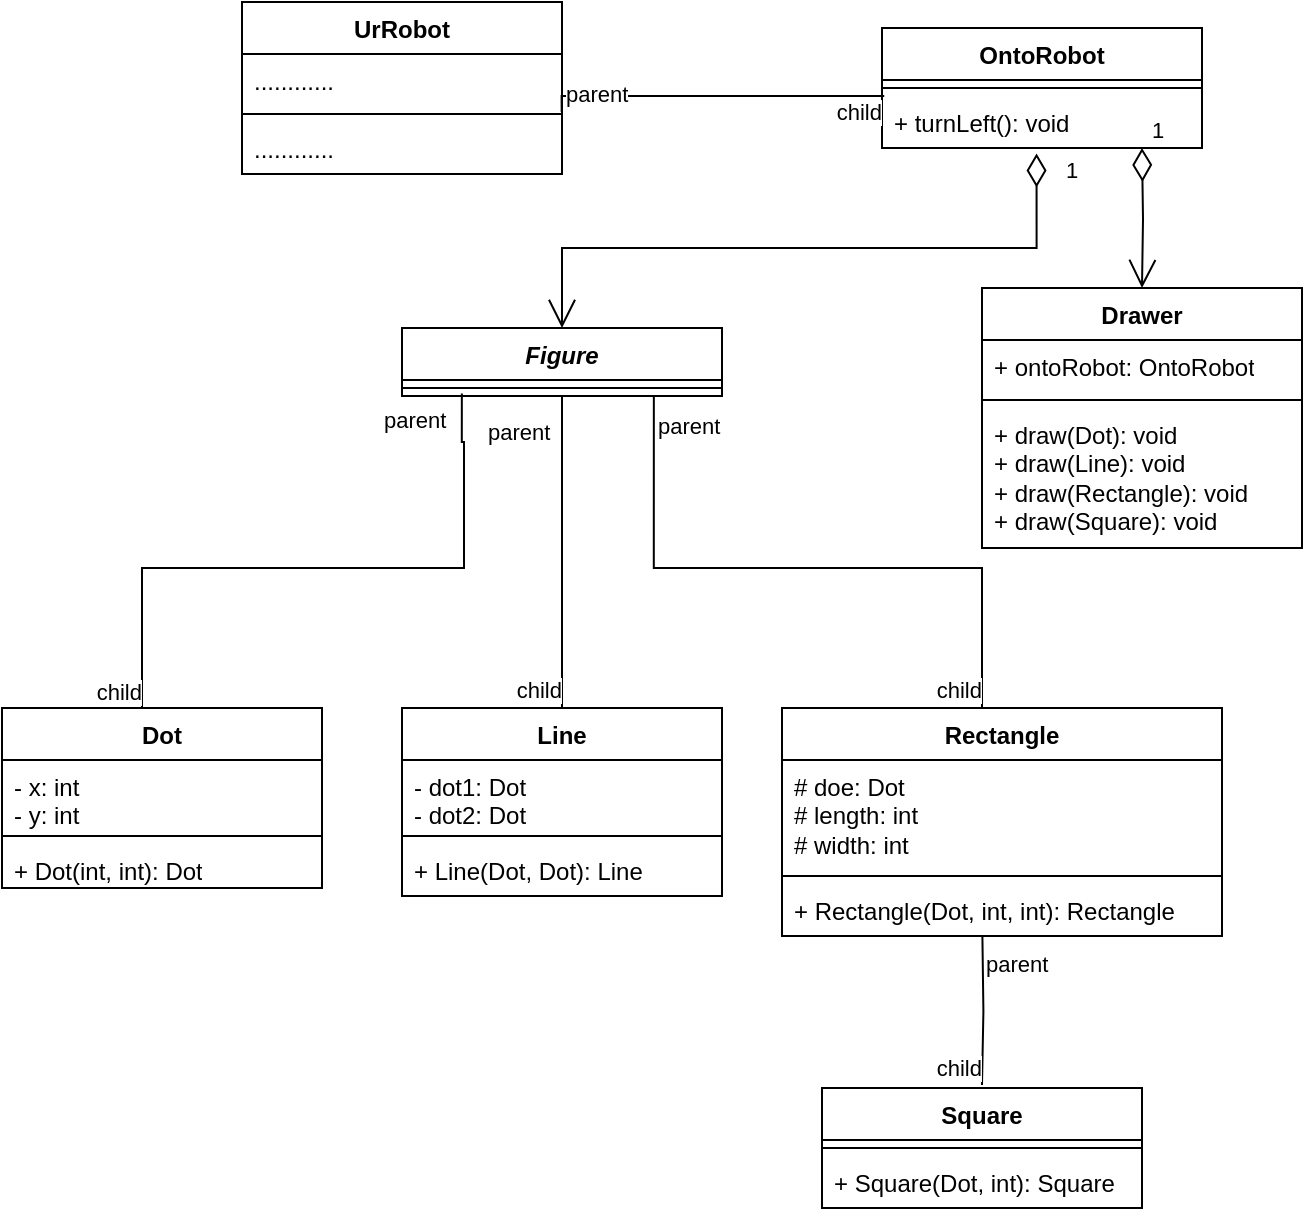<mxfile version="26.1.3">
  <diagram id="Y7yD98AthpfiC9329NPk" name="Page-1">
    <mxGraphModel dx="1050" dy="1630" grid="1" gridSize="10" guides="1" tooltips="1" connect="1" arrows="1" fold="1" page="1" pageScale="1" pageWidth="850" pageHeight="1100" math="0" shadow="0">
      <root>
        <mxCell id="0" />
        <mxCell id="1" parent="0" />
        <mxCell id="mR_fFIOw4y9DoTcKAN-y-1" value="&lt;i&gt;Figure&lt;/i&gt;&lt;div&gt;&lt;br&gt;&lt;/div&gt;" style="swimlane;fontStyle=1;align=center;verticalAlign=top;childLayout=stackLayout;horizontal=1;startSize=26;horizontalStack=0;resizeParent=1;resizeParentMax=0;resizeLast=0;collapsible=1;marginBottom=0;whiteSpace=wrap;html=1;" parent="1" vertex="1">
          <mxGeometry x="380" y="-320" width="160" height="34" as="geometry" />
        </mxCell>
        <mxCell id="mR_fFIOw4y9DoTcKAN-y-3" value="" style="line;strokeWidth=1;fillColor=none;align=left;verticalAlign=middle;spacingTop=-1;spacingLeft=3;spacingRight=3;rotatable=0;labelPosition=right;points=[];portConstraint=eastwest;strokeColor=inherit;" parent="mR_fFIOw4y9DoTcKAN-y-1" vertex="1">
          <mxGeometry y="26" width="160" height="8" as="geometry" />
        </mxCell>
        <mxCell id="mR_fFIOw4y9DoTcKAN-y-21" value="" style="endArrow=none;html=1;edgeStyle=orthogonalEdgeStyle;rounded=0;exitX=0.187;exitY=0.85;exitDx=0;exitDy=0;exitPerimeter=0;entryX=0.5;entryY=0;entryDx=0;entryDy=0;" parent="1" source="mR_fFIOw4y9DoTcKAN-y-3" edge="1">
          <mxGeometry relative="1" as="geometry">
            <mxPoint x="410.88" y="-235.09" as="sourcePoint" />
            <mxPoint x="250" y="-130" as="targetPoint" />
            <Array as="points">
              <mxPoint x="411" y="-263" />
              <mxPoint x="411" y="-200" />
              <mxPoint x="250" y="-200" />
            </Array>
          </mxGeometry>
        </mxCell>
        <mxCell id="mR_fFIOw4y9DoTcKAN-y-22" value="parent" style="edgeLabel;resizable=0;html=1;align=left;verticalAlign=bottom;" parent="mR_fFIOw4y9DoTcKAN-y-21" connectable="0" vertex="1">
          <mxGeometry x="-1" relative="1" as="geometry">
            <mxPoint x="-41" y="22" as="offset" />
          </mxGeometry>
        </mxCell>
        <mxCell id="mR_fFIOw4y9DoTcKAN-y-23" value="child" style="edgeLabel;resizable=0;html=1;align=right;verticalAlign=bottom;" parent="mR_fFIOw4y9DoTcKAN-y-21" connectable="0" vertex="1">
          <mxGeometry x="1" relative="1" as="geometry">
            <mxPoint as="offset" />
          </mxGeometry>
        </mxCell>
        <mxCell id="mR_fFIOw4y9DoTcKAN-y-24" value="" style="endArrow=none;html=1;edgeStyle=orthogonalEdgeStyle;rounded=0;exitX=0.5;exitY=1;exitDx=0;exitDy=0;entryX=0.5;entryY=0;entryDx=0;entryDy=0;" parent="1" source="mR_fFIOw4y9DoTcKAN-y-1" edge="1">
          <mxGeometry relative="1" as="geometry">
            <mxPoint x="460.16" y="-236.468" as="sourcePoint" />
            <mxPoint x="460" y="-130" as="targetPoint" />
          </mxGeometry>
        </mxCell>
        <mxCell id="mR_fFIOw4y9DoTcKAN-y-25" value="parent" style="edgeLabel;resizable=0;html=1;align=left;verticalAlign=bottom;" parent="mR_fFIOw4y9DoTcKAN-y-24" connectable="0" vertex="1">
          <mxGeometry x="-1" relative="1" as="geometry">
            <mxPoint x="-39" y="26" as="offset" />
          </mxGeometry>
        </mxCell>
        <mxCell id="mR_fFIOw4y9DoTcKAN-y-26" value="child" style="edgeLabel;resizable=0;html=1;align=right;verticalAlign=bottom;" parent="mR_fFIOw4y9DoTcKAN-y-24" connectable="0" vertex="1">
          <mxGeometry x="1" relative="1" as="geometry" />
        </mxCell>
        <mxCell id="mR_fFIOw4y9DoTcKAN-y-34" value="" style="endArrow=none;html=1;edgeStyle=orthogonalEdgeStyle;rounded=0;exitX=0.787;exitY=0.93;exitDx=0;exitDy=0;entryX=0.5;entryY=0;entryDx=0;entryDy=0;exitPerimeter=0;" parent="1" source="mR_fFIOw4y9DoTcKAN-y-3" edge="1">
          <mxGeometry relative="1" as="geometry">
            <mxPoint x="506.08" y="-235.792" as="sourcePoint" />
            <mxPoint x="670" y="-130" as="targetPoint" />
            <Array as="points">
              <mxPoint x="506" y="-200" />
              <mxPoint x="670" y="-200" />
            </Array>
          </mxGeometry>
        </mxCell>
        <mxCell id="mR_fFIOw4y9DoTcKAN-y-35" value="parent" style="edgeLabel;resizable=0;html=1;align=left;verticalAlign=bottom;" parent="mR_fFIOw4y9DoTcKAN-y-34" connectable="0" vertex="1">
          <mxGeometry x="-1" relative="1" as="geometry">
            <mxPoint y="24" as="offset" />
          </mxGeometry>
        </mxCell>
        <mxCell id="mR_fFIOw4y9DoTcKAN-y-36" value="child" style="edgeLabel;resizable=0;html=1;align=right;verticalAlign=bottom;" parent="mR_fFIOw4y9DoTcKAN-y-34" connectable="0" vertex="1">
          <mxGeometry x="1" relative="1" as="geometry" />
        </mxCell>
        <mxCell id="3ptJ2x1PHwVIQNCmf8u3-1" value="" style="endArrow=none;html=1;edgeStyle=orthogonalEdgeStyle;rounded=0;exitX=0.501;exitY=1.059;exitDx=0;exitDy=0;entryX=0.5;entryY=0;entryDx=0;entryDy=0;exitPerimeter=0;" parent="1" edge="1">
          <mxGeometry relative="1" as="geometry">
            <mxPoint x="670.2" y="-15.996" as="sourcePoint" />
            <mxPoint x="670" y="58.47" as="targetPoint" />
          </mxGeometry>
        </mxCell>
        <mxCell id="3ptJ2x1PHwVIQNCmf8u3-2" value="parent" style="edgeLabel;resizable=0;html=1;align=left;verticalAlign=bottom;" parent="3ptJ2x1PHwVIQNCmf8u3-1" connectable="0" vertex="1">
          <mxGeometry x="-1" relative="1" as="geometry">
            <mxPoint y="22" as="offset" />
          </mxGeometry>
        </mxCell>
        <mxCell id="3ptJ2x1PHwVIQNCmf8u3-3" value="child" style="edgeLabel;resizable=0;html=1;align=right;verticalAlign=bottom;" parent="3ptJ2x1PHwVIQNCmf8u3-1" connectable="0" vertex="1">
          <mxGeometry x="1" relative="1" as="geometry" />
        </mxCell>
        <mxCell id="3ptJ2x1PHwVIQNCmf8u3-8" value="OntoRobot" style="swimlane;fontStyle=1;align=center;verticalAlign=top;childLayout=stackLayout;horizontal=1;startSize=26;horizontalStack=0;resizeParent=1;resizeParentMax=0;resizeLast=0;collapsible=1;marginBottom=0;whiteSpace=wrap;html=1;" parent="1" vertex="1">
          <mxGeometry x="620" y="-470" width="160" height="60" as="geometry" />
        </mxCell>
        <mxCell id="3ptJ2x1PHwVIQNCmf8u3-10" value="" style="line;strokeWidth=1;fillColor=none;align=left;verticalAlign=middle;spacingTop=-1;spacingLeft=3;spacingRight=3;rotatable=0;labelPosition=right;points=[];portConstraint=eastwest;strokeColor=inherit;" parent="3ptJ2x1PHwVIQNCmf8u3-8" vertex="1">
          <mxGeometry y="26" width="160" height="8" as="geometry" />
        </mxCell>
        <mxCell id="3ptJ2x1PHwVIQNCmf8u3-11" value="+ turnLeft(): void" style="text;strokeColor=none;fillColor=none;align=left;verticalAlign=top;spacingLeft=4;spacingRight=4;overflow=hidden;rotatable=0;points=[[0,0.5],[1,0.5]];portConstraint=eastwest;whiteSpace=wrap;html=1;" parent="3ptJ2x1PHwVIQNCmf8u3-8" vertex="1">
          <mxGeometry y="34" width="160" height="26" as="geometry" />
        </mxCell>
        <mxCell id="3ptJ2x1PHwVIQNCmf8u3-12" value="1" style="endArrow=open;html=1;endSize=12;startArrow=diamondThin;startSize=14;startFill=0;edgeStyle=orthogonalEdgeStyle;align=left;verticalAlign=bottom;rounded=0;exitX=0.483;exitY=1.105;exitDx=0;exitDy=0;exitPerimeter=0;entryX=0.5;entryY=0;entryDx=0;entryDy=0;" parent="1" source="3ptJ2x1PHwVIQNCmf8u3-11" target="mR_fFIOw4y9DoTcKAN-y-1" edge="1">
          <mxGeometry x="-0.894" y="13" relative="1" as="geometry">
            <mxPoint x="710" y="-320" as="sourcePoint" />
            <mxPoint x="830" y="-260" as="targetPoint" />
            <Array as="points">
              <mxPoint x="697" y="-360" />
              <mxPoint x="460" y="-360" />
            </Array>
            <mxPoint as="offset" />
          </mxGeometry>
        </mxCell>
        <mxCell id="3ptJ2x1PHwVIQNCmf8u3-13" value="UrRobot" style="swimlane;fontStyle=1;align=center;verticalAlign=top;childLayout=stackLayout;horizontal=1;startSize=26;horizontalStack=0;resizeParent=1;resizeParentMax=0;resizeLast=0;collapsible=1;marginBottom=0;whiteSpace=wrap;html=1;" parent="1" vertex="1">
          <mxGeometry x="300" y="-483" width="160" height="86" as="geometry" />
        </mxCell>
        <mxCell id="3ptJ2x1PHwVIQNCmf8u3-14" value="............" style="text;strokeColor=none;fillColor=none;align=left;verticalAlign=top;spacingLeft=4;spacingRight=4;overflow=hidden;rotatable=0;points=[[0,0.5],[1,0.5]];portConstraint=eastwest;whiteSpace=wrap;html=1;" parent="3ptJ2x1PHwVIQNCmf8u3-13" vertex="1">
          <mxGeometry y="26" width="160" height="26" as="geometry" />
        </mxCell>
        <mxCell id="3ptJ2x1PHwVIQNCmf8u3-15" value="" style="line;strokeWidth=1;fillColor=none;align=left;verticalAlign=middle;spacingTop=-1;spacingLeft=3;spacingRight=3;rotatable=0;labelPosition=right;points=[];portConstraint=eastwest;strokeColor=inherit;" parent="3ptJ2x1PHwVIQNCmf8u3-13" vertex="1">
          <mxGeometry y="52" width="160" height="8" as="geometry" />
        </mxCell>
        <mxCell id="3ptJ2x1PHwVIQNCmf8u3-16" value="............" style="text;strokeColor=none;fillColor=none;align=left;verticalAlign=top;spacingLeft=4;spacingRight=4;overflow=hidden;rotatable=0;points=[[0,0.5],[1,0.5]];portConstraint=eastwest;whiteSpace=wrap;html=1;" parent="3ptJ2x1PHwVIQNCmf8u3-13" vertex="1">
          <mxGeometry y="60" width="160" height="26" as="geometry" />
        </mxCell>
        <mxCell id="3ptJ2x1PHwVIQNCmf8u3-17" value="" style="endArrow=none;html=1;edgeStyle=orthogonalEdgeStyle;rounded=0;exitX=0.999;exitY=1.114;exitDx=0;exitDy=0;exitPerimeter=0;entryX=0.007;entryY=1;entryDx=0;entryDy=0;entryPerimeter=0;" parent="1" source="3ptJ2x1PHwVIQNCmf8u3-14" target="3ptJ2x1PHwVIQNCmf8u3-10" edge="1">
          <mxGeometry relative="1" as="geometry">
            <mxPoint x="360" y="-330" as="sourcePoint" />
            <mxPoint x="610" y="-430" as="targetPoint" />
            <Array as="points">
              <mxPoint x="460" y="-436" />
            </Array>
          </mxGeometry>
        </mxCell>
        <mxCell id="3ptJ2x1PHwVIQNCmf8u3-18" value="parent" style="edgeLabel;resizable=0;html=1;align=left;verticalAlign=bottom;" parent="3ptJ2x1PHwVIQNCmf8u3-17" connectable="0" vertex="1">
          <mxGeometry x="-1" relative="1" as="geometry" />
        </mxCell>
        <mxCell id="3ptJ2x1PHwVIQNCmf8u3-19" value="child" style="edgeLabel;resizable=0;html=1;align=right;verticalAlign=bottom;" parent="3ptJ2x1PHwVIQNCmf8u3-17" connectable="0" vertex="1">
          <mxGeometry x="1" relative="1" as="geometry">
            <mxPoint x="-1" y="16" as="offset" />
          </mxGeometry>
        </mxCell>
        <mxCell id="qAcmeEOm7j4MFQ07mKQ6-2" value="Dot" style="swimlane;fontStyle=1;align=center;verticalAlign=top;childLayout=stackLayout;horizontal=1;startSize=26;horizontalStack=0;resizeParent=1;resizeParentMax=0;resizeLast=0;collapsible=1;marginBottom=0;whiteSpace=wrap;html=1;" parent="1" vertex="1">
          <mxGeometry x="180" y="-130" width="160" height="90" as="geometry" />
        </mxCell>
        <mxCell id="qAcmeEOm7j4MFQ07mKQ6-3" value="- x: int&lt;div&gt;- y: int&lt;/div&gt;" style="text;strokeColor=none;fillColor=none;align=left;verticalAlign=top;spacingLeft=4;spacingRight=4;overflow=hidden;rotatable=0;points=[[0,0.5],[1,0.5]];portConstraint=eastwest;whiteSpace=wrap;html=1;" parent="qAcmeEOm7j4MFQ07mKQ6-2" vertex="1">
          <mxGeometry y="26" width="160" height="34" as="geometry" />
        </mxCell>
        <mxCell id="qAcmeEOm7j4MFQ07mKQ6-4" value="" style="line;strokeWidth=1;fillColor=none;align=left;verticalAlign=middle;spacingTop=-1;spacingLeft=3;spacingRight=3;rotatable=0;labelPosition=right;points=[];portConstraint=eastwest;strokeColor=inherit;" parent="qAcmeEOm7j4MFQ07mKQ6-2" vertex="1">
          <mxGeometry y="60" width="160" height="8" as="geometry" />
        </mxCell>
        <mxCell id="qAcmeEOm7j4MFQ07mKQ6-5" value="+ Dot(int, int): Dot" style="text;strokeColor=none;fillColor=none;align=left;verticalAlign=top;spacingLeft=4;spacingRight=4;overflow=hidden;rotatable=0;points=[[0,0.5],[1,0.5]];portConstraint=eastwest;whiteSpace=wrap;html=1;" parent="qAcmeEOm7j4MFQ07mKQ6-2" vertex="1">
          <mxGeometry y="68" width="160" height="22" as="geometry" />
        </mxCell>
        <mxCell id="qAcmeEOm7j4MFQ07mKQ6-6" value="Line" style="swimlane;fontStyle=1;align=center;verticalAlign=top;childLayout=stackLayout;horizontal=1;startSize=26;horizontalStack=0;resizeParent=1;resizeParentMax=0;resizeLast=0;collapsible=1;marginBottom=0;whiteSpace=wrap;html=1;" parent="1" vertex="1">
          <mxGeometry x="380" y="-130" width="160" height="94" as="geometry" />
        </mxCell>
        <mxCell id="qAcmeEOm7j4MFQ07mKQ6-7" value="- dot1: Dot&lt;div&gt;- dot2: Dot&lt;/div&gt;" style="text;strokeColor=none;fillColor=none;align=left;verticalAlign=top;spacingLeft=4;spacingRight=4;overflow=hidden;rotatable=0;points=[[0,0.5],[1,0.5]];portConstraint=eastwest;whiteSpace=wrap;html=1;" parent="qAcmeEOm7j4MFQ07mKQ6-6" vertex="1">
          <mxGeometry y="26" width="160" height="34" as="geometry" />
        </mxCell>
        <mxCell id="qAcmeEOm7j4MFQ07mKQ6-8" value="" style="line;strokeWidth=1;fillColor=none;align=left;verticalAlign=middle;spacingTop=-1;spacingLeft=3;spacingRight=3;rotatable=0;labelPosition=right;points=[];portConstraint=eastwest;strokeColor=inherit;" parent="qAcmeEOm7j4MFQ07mKQ6-6" vertex="1">
          <mxGeometry y="60" width="160" height="8" as="geometry" />
        </mxCell>
        <mxCell id="qAcmeEOm7j4MFQ07mKQ6-9" value="+ Line(Dot, Dot): Line" style="text;strokeColor=none;fillColor=none;align=left;verticalAlign=top;spacingLeft=4;spacingRight=4;overflow=hidden;rotatable=0;points=[[0,0.5],[1,0.5]];portConstraint=eastwest;whiteSpace=wrap;html=1;" parent="qAcmeEOm7j4MFQ07mKQ6-6" vertex="1">
          <mxGeometry y="68" width="160" height="26" as="geometry" />
        </mxCell>
        <mxCell id="qAcmeEOm7j4MFQ07mKQ6-10" value="Rectangle" style="swimlane;fontStyle=1;align=center;verticalAlign=top;childLayout=stackLayout;horizontal=1;startSize=26;horizontalStack=0;resizeParent=1;resizeParentMax=0;resizeLast=0;collapsible=1;marginBottom=0;whiteSpace=wrap;html=1;" parent="1" vertex="1">
          <mxGeometry x="570" y="-130" width="220" height="114" as="geometry" />
        </mxCell>
        <mxCell id="qAcmeEOm7j4MFQ07mKQ6-11" value="# doe: Dot&lt;div&gt;# length: int&lt;/div&gt;&lt;div&gt;# width: int&lt;br&gt;&lt;div&gt;&lt;br&gt;&lt;/div&gt;&lt;/div&gt;" style="text;strokeColor=none;fillColor=none;align=left;verticalAlign=top;spacingLeft=4;spacingRight=4;overflow=hidden;rotatable=0;points=[[0,0.5],[1,0.5]];portConstraint=eastwest;whiteSpace=wrap;html=1;" parent="qAcmeEOm7j4MFQ07mKQ6-10" vertex="1">
          <mxGeometry y="26" width="220" height="54" as="geometry" />
        </mxCell>
        <mxCell id="qAcmeEOm7j4MFQ07mKQ6-12" value="" style="line;strokeWidth=1;fillColor=none;align=left;verticalAlign=middle;spacingTop=-1;spacingLeft=3;spacingRight=3;rotatable=0;labelPosition=right;points=[];portConstraint=eastwest;strokeColor=inherit;" parent="qAcmeEOm7j4MFQ07mKQ6-10" vertex="1">
          <mxGeometry y="80" width="220" height="8" as="geometry" />
        </mxCell>
        <mxCell id="qAcmeEOm7j4MFQ07mKQ6-13" value="+ Rectangle(Dot, int, int): Rectangle&amp;nbsp;" style="text;strokeColor=none;fillColor=none;align=left;verticalAlign=top;spacingLeft=4;spacingRight=4;overflow=hidden;rotatable=0;points=[[0,0.5],[1,0.5]];portConstraint=eastwest;whiteSpace=wrap;html=1;" parent="qAcmeEOm7j4MFQ07mKQ6-10" vertex="1">
          <mxGeometry y="88" width="220" height="26" as="geometry" />
        </mxCell>
        <mxCell id="qAcmeEOm7j4MFQ07mKQ6-14" value="Square" style="swimlane;fontStyle=1;align=center;verticalAlign=top;childLayout=stackLayout;horizontal=1;startSize=26;horizontalStack=0;resizeParent=1;resizeParentMax=0;resizeLast=0;collapsible=1;marginBottom=0;whiteSpace=wrap;html=1;" parent="1" vertex="1">
          <mxGeometry x="590" y="60" width="160" height="60" as="geometry" />
        </mxCell>
        <mxCell id="qAcmeEOm7j4MFQ07mKQ6-16" value="" style="line;strokeWidth=1;fillColor=none;align=left;verticalAlign=middle;spacingTop=-1;spacingLeft=3;spacingRight=3;rotatable=0;labelPosition=right;points=[];portConstraint=eastwest;strokeColor=inherit;" parent="qAcmeEOm7j4MFQ07mKQ6-14" vertex="1">
          <mxGeometry y="26" width="160" height="8" as="geometry" />
        </mxCell>
        <mxCell id="qAcmeEOm7j4MFQ07mKQ6-17" value="+ Square(Dot, int): Square" style="text;strokeColor=none;fillColor=none;align=left;verticalAlign=top;spacingLeft=4;spacingRight=4;overflow=hidden;rotatable=0;points=[[0,0.5],[1,0.5]];portConstraint=eastwest;whiteSpace=wrap;html=1;" parent="qAcmeEOm7j4MFQ07mKQ6-14" vertex="1">
          <mxGeometry y="34" width="160" height="26" as="geometry" />
        </mxCell>
        <mxCell id="qAcmeEOm7j4MFQ07mKQ6-23" value="Drawer" style="swimlane;fontStyle=1;align=center;verticalAlign=top;childLayout=stackLayout;horizontal=1;startSize=26;horizontalStack=0;resizeParent=1;resizeParentMax=0;resizeLast=0;collapsible=1;marginBottom=0;whiteSpace=wrap;html=1;" parent="1" vertex="1">
          <mxGeometry x="670" y="-340" width="160" height="130" as="geometry" />
        </mxCell>
        <mxCell id="qAcmeEOm7j4MFQ07mKQ6-24" value="+ ontoRobot: OntoRobot" style="text;strokeColor=none;fillColor=none;align=left;verticalAlign=top;spacingLeft=4;spacingRight=4;overflow=hidden;rotatable=0;points=[[0,0.5],[1,0.5]];portConstraint=eastwest;whiteSpace=wrap;html=1;" parent="qAcmeEOm7j4MFQ07mKQ6-23" vertex="1">
          <mxGeometry y="26" width="160" height="26" as="geometry" />
        </mxCell>
        <mxCell id="qAcmeEOm7j4MFQ07mKQ6-25" value="" style="line;strokeWidth=1;fillColor=none;align=left;verticalAlign=middle;spacingTop=-1;spacingLeft=3;spacingRight=3;rotatable=0;labelPosition=right;points=[];portConstraint=eastwest;strokeColor=inherit;" parent="qAcmeEOm7j4MFQ07mKQ6-23" vertex="1">
          <mxGeometry y="52" width="160" height="8" as="geometry" />
        </mxCell>
        <mxCell id="qAcmeEOm7j4MFQ07mKQ6-26" value="+ draw(Dot): void&lt;div&gt;+ draw(Line): void&lt;/div&gt;&lt;div&gt;+ draw(Rectangle): void&lt;/div&gt;&lt;div&gt;+ draw(Square): void&lt;/div&gt;" style="text;strokeColor=none;fillColor=none;align=left;verticalAlign=top;spacingLeft=4;spacingRight=4;overflow=hidden;rotatable=0;points=[[0,0.5],[1,0.5]];portConstraint=eastwest;whiteSpace=wrap;html=1;" parent="qAcmeEOm7j4MFQ07mKQ6-23" vertex="1">
          <mxGeometry y="60" width="160" height="70" as="geometry" />
        </mxCell>
        <mxCell id="qAcmeEOm7j4MFQ07mKQ6-28" value="1" style="endArrow=open;html=1;endSize=12;startArrow=diamondThin;startSize=14;startFill=0;edgeStyle=orthogonalEdgeStyle;align=left;verticalAlign=bottom;rounded=0;entryX=0.5;entryY=0;entryDx=0;entryDy=0;" parent="1" target="qAcmeEOm7j4MFQ07mKQ6-23" edge="1">
          <mxGeometry x="-1" y="3" relative="1" as="geometry">
            <mxPoint x="750" y="-410" as="sourcePoint" />
            <mxPoint x="580" y="-250" as="targetPoint" />
          </mxGeometry>
        </mxCell>
      </root>
    </mxGraphModel>
  </diagram>
</mxfile>
